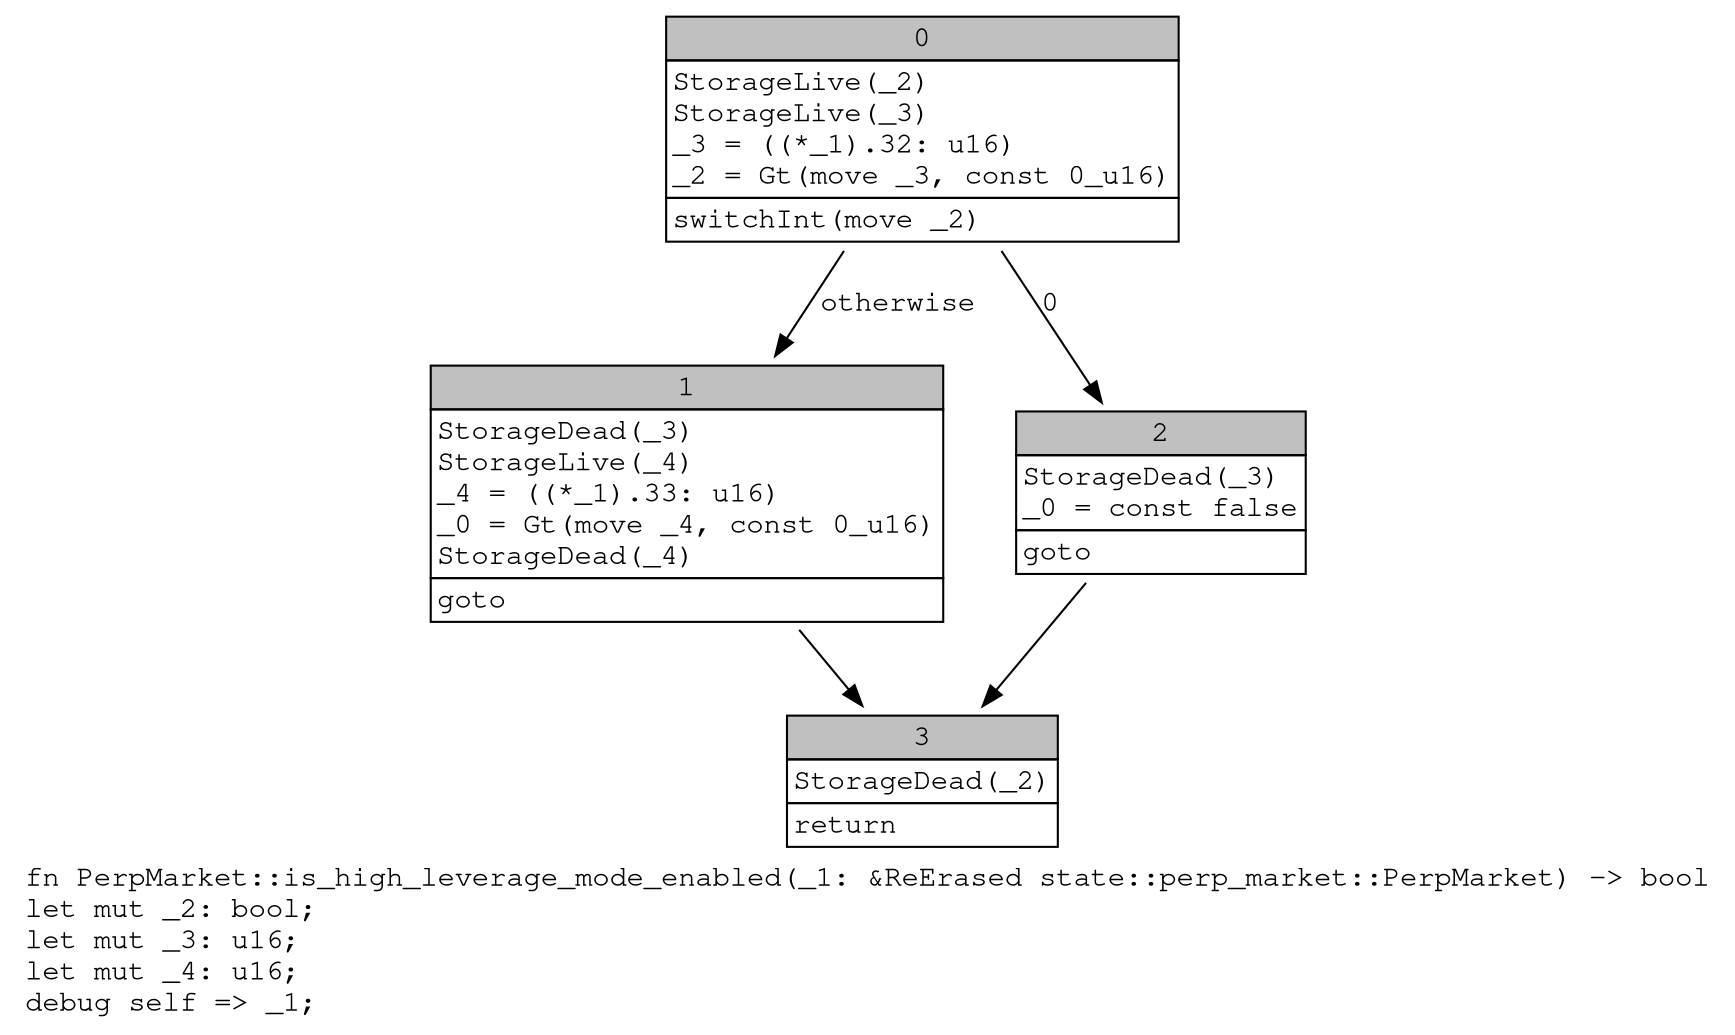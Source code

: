 digraph Mir_0_3798 {
    graph [fontname="Courier, monospace"];
    node [fontname="Courier, monospace"];
    edge [fontname="Courier, monospace"];
    label=<fn PerpMarket::is_high_leverage_mode_enabled(_1: &amp;ReErased state::perp_market::PerpMarket) -&gt; bool<br align="left"/>let mut _2: bool;<br align="left"/>let mut _3: u16;<br align="left"/>let mut _4: u16;<br align="left"/>debug self =&gt; _1;<br align="left"/>>;
    bb0__0_3798 [shape="none", label=<<table border="0" cellborder="1" cellspacing="0"><tr><td bgcolor="gray" align="center" colspan="1">0</td></tr><tr><td align="left" balign="left">StorageLive(_2)<br/>StorageLive(_3)<br/>_3 = ((*_1).32: u16)<br/>_2 = Gt(move _3, const 0_u16)<br/></td></tr><tr><td align="left">switchInt(move _2)</td></tr></table>>];
    bb1__0_3798 [shape="none", label=<<table border="0" cellborder="1" cellspacing="0"><tr><td bgcolor="gray" align="center" colspan="1">1</td></tr><tr><td align="left" balign="left">StorageDead(_3)<br/>StorageLive(_4)<br/>_4 = ((*_1).33: u16)<br/>_0 = Gt(move _4, const 0_u16)<br/>StorageDead(_4)<br/></td></tr><tr><td align="left">goto</td></tr></table>>];
    bb2__0_3798 [shape="none", label=<<table border="0" cellborder="1" cellspacing="0"><tr><td bgcolor="gray" align="center" colspan="1">2</td></tr><tr><td align="left" balign="left">StorageDead(_3)<br/>_0 = const false<br/></td></tr><tr><td align="left">goto</td></tr></table>>];
    bb3__0_3798 [shape="none", label=<<table border="0" cellborder="1" cellspacing="0"><tr><td bgcolor="gray" align="center" colspan="1">3</td></tr><tr><td align="left" balign="left">StorageDead(_2)<br/></td></tr><tr><td align="left">return</td></tr></table>>];
    bb0__0_3798 -> bb2__0_3798 [label="0"];
    bb0__0_3798 -> bb1__0_3798 [label="otherwise"];
    bb1__0_3798 -> bb3__0_3798 [label=""];
    bb2__0_3798 -> bb3__0_3798 [label=""];
}
